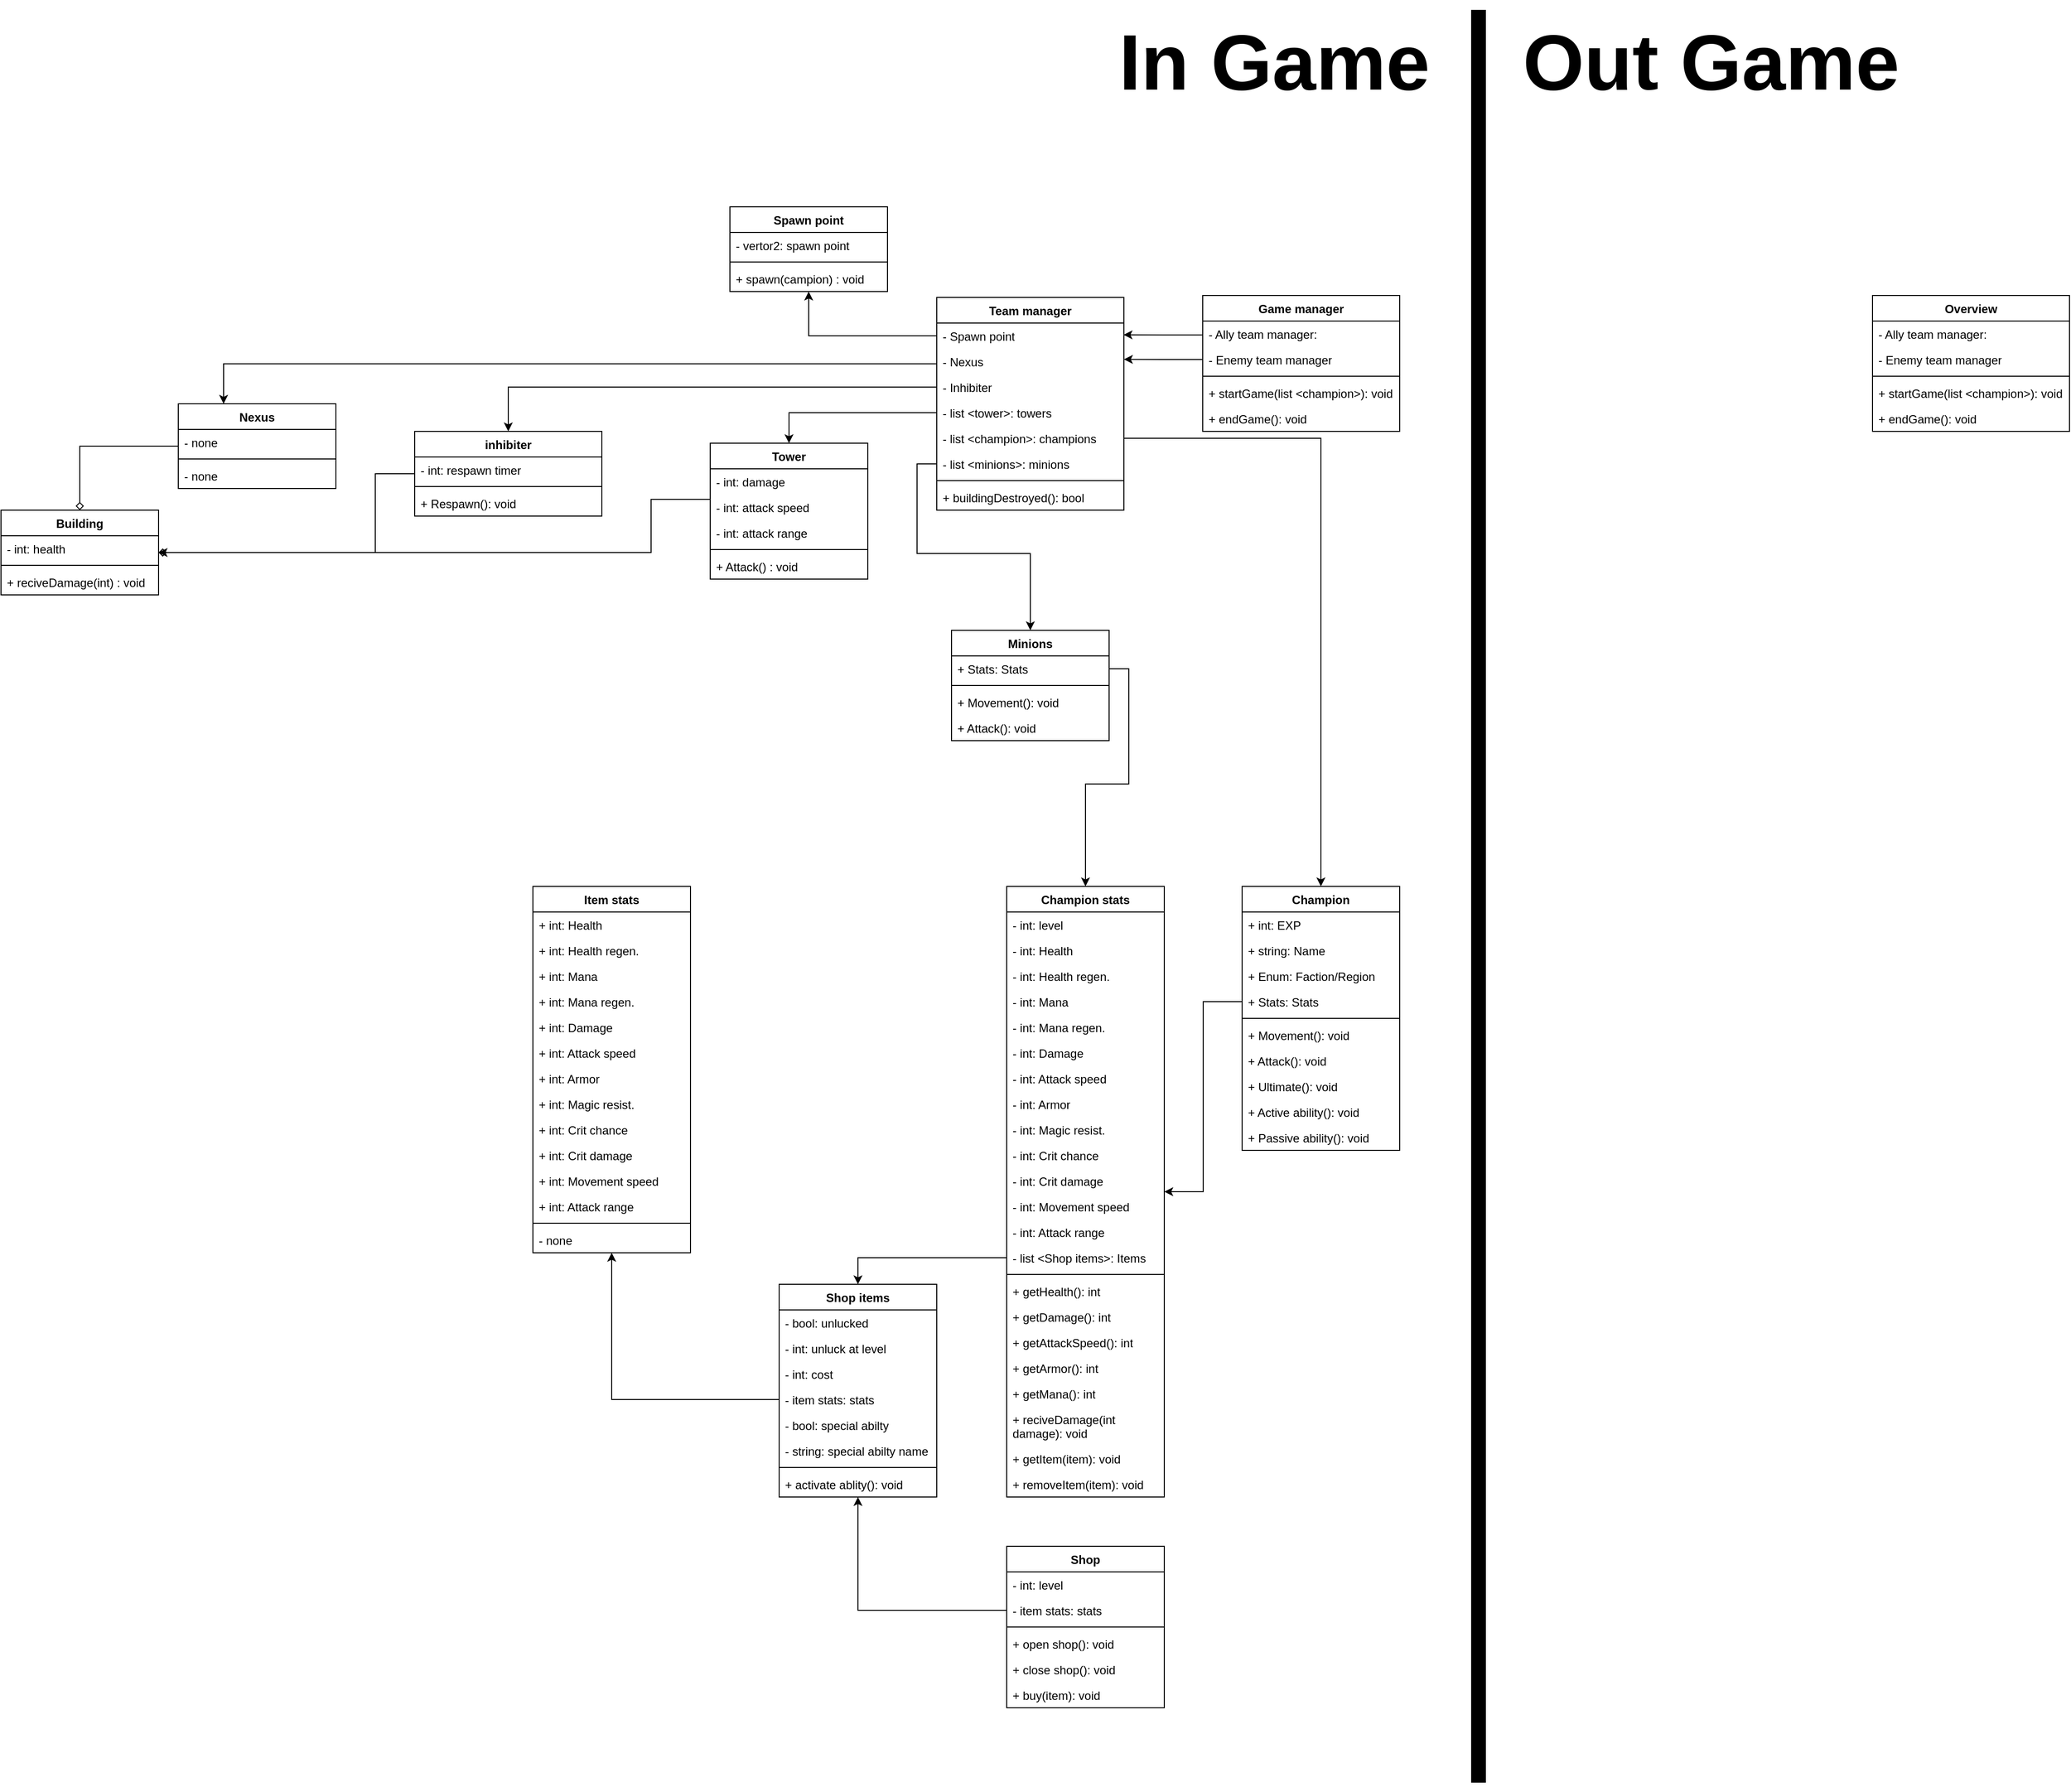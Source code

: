 <mxfile version="22.1.16" type="github">
  <diagram name="Side-1" id="re4U6AP_URZaSMw_w-fi">
    <mxGraphModel dx="1235" dy="1783" grid="1" gridSize="10" guides="1" tooltips="1" connect="1" arrows="1" fold="1" page="1" pageScale="1" pageWidth="827" pageHeight="1169" math="0" shadow="0">
      <root>
        <mxCell id="0" />
        <mxCell id="1" parent="0" />
        <mxCell id="CqvtSLI6kDSpxJOuRBKD-1" value="Champion" style="swimlane;fontStyle=1;align=center;verticalAlign=top;childLayout=stackLayout;horizontal=1;startSize=26;horizontalStack=0;resizeParent=1;resizeParentMax=0;resizeLast=0;collapsible=1;marginBottom=0;whiteSpace=wrap;html=1;" vertex="1" parent="1">
          <mxGeometry x="1400" y="240" width="160" height="268" as="geometry" />
        </mxCell>
        <mxCell id="CqvtSLI6kDSpxJOuRBKD-6" value="+ int: EXP" style="text;strokeColor=none;fillColor=none;align=left;verticalAlign=top;spacingLeft=4;spacingRight=4;overflow=hidden;rotatable=0;points=[[0,0.5],[1,0.5]];portConstraint=eastwest;whiteSpace=wrap;html=1;" vertex="1" parent="CqvtSLI6kDSpxJOuRBKD-1">
          <mxGeometry y="26" width="160" height="26" as="geometry" />
        </mxCell>
        <mxCell id="CqvtSLI6kDSpxJOuRBKD-7" value="+ string: Name" style="text;strokeColor=none;fillColor=none;align=left;verticalAlign=top;spacingLeft=4;spacingRight=4;overflow=hidden;rotatable=0;points=[[0,0.5],[1,0.5]];portConstraint=eastwest;whiteSpace=wrap;html=1;" vertex="1" parent="CqvtSLI6kDSpxJOuRBKD-1">
          <mxGeometry y="52" width="160" height="26" as="geometry" />
        </mxCell>
        <mxCell id="CqvtSLI6kDSpxJOuRBKD-11" value="+ Enum: Faction/Region" style="text;strokeColor=none;fillColor=none;align=left;verticalAlign=top;spacingLeft=4;spacingRight=4;overflow=hidden;rotatable=0;points=[[0,0.5],[1,0.5]];portConstraint=eastwest;whiteSpace=wrap;html=1;" vertex="1" parent="CqvtSLI6kDSpxJOuRBKD-1">
          <mxGeometry y="78" width="160" height="26" as="geometry" />
        </mxCell>
        <mxCell id="CqvtSLI6kDSpxJOuRBKD-195" value="+ Stats: Stats" style="text;strokeColor=none;fillColor=none;align=left;verticalAlign=top;spacingLeft=4;spacingRight=4;overflow=hidden;rotatable=0;points=[[0,0.5],[1,0.5]];portConstraint=eastwest;whiteSpace=wrap;html=1;" vertex="1" parent="CqvtSLI6kDSpxJOuRBKD-1">
          <mxGeometry y="104" width="160" height="26" as="geometry" />
        </mxCell>
        <mxCell id="CqvtSLI6kDSpxJOuRBKD-3" value="" style="line;strokeWidth=1;fillColor=none;align=left;verticalAlign=middle;spacingTop=-1;spacingLeft=3;spacingRight=3;rotatable=0;labelPosition=right;points=[];portConstraint=eastwest;strokeColor=inherit;" vertex="1" parent="CqvtSLI6kDSpxJOuRBKD-1">
          <mxGeometry y="130" width="160" height="8" as="geometry" />
        </mxCell>
        <mxCell id="CqvtSLI6kDSpxJOuRBKD-4" value="+ Movement(): void&amp;nbsp;" style="text;strokeColor=none;fillColor=none;align=left;verticalAlign=top;spacingLeft=4;spacingRight=4;overflow=hidden;rotatable=0;points=[[0,0.5],[1,0.5]];portConstraint=eastwest;whiteSpace=wrap;html=1;" vertex="1" parent="CqvtSLI6kDSpxJOuRBKD-1">
          <mxGeometry y="138" width="160" height="26" as="geometry" />
        </mxCell>
        <mxCell id="CqvtSLI6kDSpxJOuRBKD-57" value="+ Attack(): void&amp;nbsp;" style="text;strokeColor=none;fillColor=none;align=left;verticalAlign=top;spacingLeft=4;spacingRight=4;overflow=hidden;rotatable=0;points=[[0,0.5],[1,0.5]];portConstraint=eastwest;whiteSpace=wrap;html=1;" vertex="1" parent="CqvtSLI6kDSpxJOuRBKD-1">
          <mxGeometry y="164" width="160" height="26" as="geometry" />
        </mxCell>
        <mxCell id="CqvtSLI6kDSpxJOuRBKD-58" value="+ Ultimate(): void&amp;nbsp;" style="text;strokeColor=none;fillColor=none;align=left;verticalAlign=top;spacingLeft=4;spacingRight=4;overflow=hidden;rotatable=0;points=[[0,0.5],[1,0.5]];portConstraint=eastwest;whiteSpace=wrap;html=1;" vertex="1" parent="CqvtSLI6kDSpxJOuRBKD-1">
          <mxGeometry y="190" width="160" height="26" as="geometry" />
        </mxCell>
        <mxCell id="CqvtSLI6kDSpxJOuRBKD-59" value="+ Active ability(): void&amp;nbsp;" style="text;strokeColor=none;fillColor=none;align=left;verticalAlign=top;spacingLeft=4;spacingRight=4;overflow=hidden;rotatable=0;points=[[0,0.5],[1,0.5]];portConstraint=eastwest;whiteSpace=wrap;html=1;" vertex="1" parent="CqvtSLI6kDSpxJOuRBKD-1">
          <mxGeometry y="216" width="160" height="26" as="geometry" />
        </mxCell>
        <mxCell id="CqvtSLI6kDSpxJOuRBKD-60" value="+ Passive ability(): void&amp;nbsp;" style="text;strokeColor=none;fillColor=none;align=left;verticalAlign=top;spacingLeft=4;spacingRight=4;overflow=hidden;rotatable=0;points=[[0,0.5],[1,0.5]];portConstraint=eastwest;whiteSpace=wrap;html=1;" vertex="1" parent="CqvtSLI6kDSpxJOuRBKD-1">
          <mxGeometry y="242" width="160" height="26" as="geometry" />
        </mxCell>
        <mxCell id="CqvtSLI6kDSpxJOuRBKD-12" value="Champion stats" style="swimlane;fontStyle=1;align=center;verticalAlign=top;childLayout=stackLayout;horizontal=1;startSize=26;horizontalStack=0;resizeParent=1;resizeParentMax=0;resizeLast=0;collapsible=1;marginBottom=0;whiteSpace=wrap;html=1;" vertex="1" parent="1">
          <mxGeometry x="1161" y="240" width="160" height="620" as="geometry" />
        </mxCell>
        <mxCell id="CqvtSLI6kDSpxJOuRBKD-13" value="- int: level" style="text;strokeColor=none;fillColor=none;align=left;verticalAlign=top;spacingLeft=4;spacingRight=4;overflow=hidden;rotatable=0;points=[[0,0.5],[1,0.5]];portConstraint=eastwest;whiteSpace=wrap;html=1;" vertex="1" parent="CqvtSLI6kDSpxJOuRBKD-12">
          <mxGeometry y="26" width="160" height="26" as="geometry" />
        </mxCell>
        <mxCell id="CqvtSLI6kDSpxJOuRBKD-98" value="- int: Health" style="text;strokeColor=none;fillColor=none;align=left;verticalAlign=top;spacingLeft=4;spacingRight=4;overflow=hidden;rotatable=0;points=[[0,0.5],[1,0.5]];portConstraint=eastwest;whiteSpace=wrap;html=1;" vertex="1" parent="CqvtSLI6kDSpxJOuRBKD-12">
          <mxGeometry y="52" width="160" height="26" as="geometry" />
        </mxCell>
        <mxCell id="CqvtSLI6kDSpxJOuRBKD-39" value="- int: Health regen." style="text;strokeColor=none;fillColor=none;align=left;verticalAlign=top;spacingLeft=4;spacingRight=4;overflow=hidden;rotatable=0;points=[[0,0.5],[1,0.5]];portConstraint=eastwest;whiteSpace=wrap;html=1;" vertex="1" parent="CqvtSLI6kDSpxJOuRBKD-12">
          <mxGeometry y="78" width="160" height="26" as="geometry" />
        </mxCell>
        <mxCell id="CqvtSLI6kDSpxJOuRBKD-19" value="- int: Mana" style="text;strokeColor=none;fillColor=none;align=left;verticalAlign=top;spacingLeft=4;spacingRight=4;overflow=hidden;rotatable=0;points=[[0,0.5],[1,0.5]];portConstraint=eastwest;whiteSpace=wrap;html=1;" vertex="1" parent="CqvtSLI6kDSpxJOuRBKD-12">
          <mxGeometry y="104" width="160" height="26" as="geometry" />
        </mxCell>
        <mxCell id="CqvtSLI6kDSpxJOuRBKD-40" value="- int: Mana regen." style="text;strokeColor=none;fillColor=none;align=left;verticalAlign=top;spacingLeft=4;spacingRight=4;overflow=hidden;rotatable=0;points=[[0,0.5],[1,0.5]];portConstraint=eastwest;whiteSpace=wrap;html=1;" vertex="1" parent="CqvtSLI6kDSpxJOuRBKD-12">
          <mxGeometry y="130" width="160" height="26" as="geometry" />
        </mxCell>
        <mxCell id="CqvtSLI6kDSpxJOuRBKD-14" value="- int: Damage&amp;nbsp;" style="text;strokeColor=none;fillColor=none;align=left;verticalAlign=top;spacingLeft=4;spacingRight=4;overflow=hidden;rotatable=0;points=[[0,0.5],[1,0.5]];portConstraint=eastwest;whiteSpace=wrap;html=1;" vertex="1" parent="CqvtSLI6kDSpxJOuRBKD-12">
          <mxGeometry y="156" width="160" height="26" as="geometry" />
        </mxCell>
        <mxCell id="CqvtSLI6kDSpxJOuRBKD-15" value="- int: Attack speed" style="text;strokeColor=none;fillColor=none;align=left;verticalAlign=top;spacingLeft=4;spacingRight=4;overflow=hidden;rotatable=0;points=[[0,0.5],[1,0.5]];portConstraint=eastwest;whiteSpace=wrap;html=1;" vertex="1" parent="CqvtSLI6kDSpxJOuRBKD-12">
          <mxGeometry y="182" width="160" height="26" as="geometry" />
        </mxCell>
        <mxCell id="CqvtSLI6kDSpxJOuRBKD-18" value="- int: Armor" style="text;strokeColor=none;fillColor=none;align=left;verticalAlign=top;spacingLeft=4;spacingRight=4;overflow=hidden;rotatable=0;points=[[0,0.5],[1,0.5]];portConstraint=eastwest;whiteSpace=wrap;html=1;" vertex="1" parent="CqvtSLI6kDSpxJOuRBKD-12">
          <mxGeometry y="208" width="160" height="26" as="geometry" />
        </mxCell>
        <mxCell id="CqvtSLI6kDSpxJOuRBKD-42" value="- int: Magic resist." style="text;strokeColor=none;fillColor=none;align=left;verticalAlign=top;spacingLeft=4;spacingRight=4;overflow=hidden;rotatable=0;points=[[0,0.5],[1,0.5]];portConstraint=eastwest;whiteSpace=wrap;html=1;" vertex="1" parent="CqvtSLI6kDSpxJOuRBKD-12">
          <mxGeometry y="234" width="160" height="26" as="geometry" />
        </mxCell>
        <mxCell id="CqvtSLI6kDSpxJOuRBKD-43" value="- int: Crit chance" style="text;strokeColor=none;fillColor=none;align=left;verticalAlign=top;spacingLeft=4;spacingRight=4;overflow=hidden;rotatable=0;points=[[0,0.5],[1,0.5]];portConstraint=eastwest;whiteSpace=wrap;html=1;" vertex="1" parent="CqvtSLI6kDSpxJOuRBKD-12">
          <mxGeometry y="260" width="160" height="26" as="geometry" />
        </mxCell>
        <mxCell id="CqvtSLI6kDSpxJOuRBKD-44" value="- int: Crit damage" style="text;strokeColor=none;fillColor=none;align=left;verticalAlign=top;spacingLeft=4;spacingRight=4;overflow=hidden;rotatable=0;points=[[0,0.5],[1,0.5]];portConstraint=eastwest;whiteSpace=wrap;html=1;" vertex="1" parent="CqvtSLI6kDSpxJOuRBKD-12">
          <mxGeometry y="286" width="160" height="26" as="geometry" />
        </mxCell>
        <mxCell id="CqvtSLI6kDSpxJOuRBKD-45" value="- int: Movement speed" style="text;strokeColor=none;fillColor=none;align=left;verticalAlign=top;spacingLeft=4;spacingRight=4;overflow=hidden;rotatable=0;points=[[0,0.5],[1,0.5]];portConstraint=eastwest;whiteSpace=wrap;html=1;" vertex="1" parent="CqvtSLI6kDSpxJOuRBKD-12">
          <mxGeometry y="312" width="160" height="26" as="geometry" />
        </mxCell>
        <mxCell id="CqvtSLI6kDSpxJOuRBKD-53" value="- int: Attack range" style="text;strokeColor=none;fillColor=none;align=left;verticalAlign=top;spacingLeft=4;spacingRight=4;overflow=hidden;rotatable=0;points=[[0,0.5],[1,0.5]];portConstraint=eastwest;whiteSpace=wrap;html=1;" vertex="1" parent="CqvtSLI6kDSpxJOuRBKD-12">
          <mxGeometry y="338" width="160" height="26" as="geometry" />
        </mxCell>
        <mxCell id="CqvtSLI6kDSpxJOuRBKD-20" value="- list &amp;lt;Shop items&amp;gt;: Items" style="text;strokeColor=none;fillColor=none;align=left;verticalAlign=top;spacingLeft=4;spacingRight=4;overflow=hidden;rotatable=0;points=[[0,0.5],[1,0.5]];portConstraint=eastwest;whiteSpace=wrap;html=1;" vertex="1" parent="CqvtSLI6kDSpxJOuRBKD-12">
          <mxGeometry y="364" width="160" height="26" as="geometry" />
        </mxCell>
        <mxCell id="CqvtSLI6kDSpxJOuRBKD-16" value="" style="line;strokeWidth=1;fillColor=none;align=left;verticalAlign=middle;spacingTop=-1;spacingLeft=3;spacingRight=3;rotatable=0;labelPosition=right;points=[];portConstraint=eastwest;strokeColor=inherit;" vertex="1" parent="CqvtSLI6kDSpxJOuRBKD-12">
          <mxGeometry y="390" width="160" height="8" as="geometry" />
        </mxCell>
        <mxCell id="CqvtSLI6kDSpxJOuRBKD-17" value="+ getHealth(): int" style="text;strokeColor=none;fillColor=none;align=left;verticalAlign=top;spacingLeft=4;spacingRight=4;overflow=hidden;rotatable=0;points=[[0,0.5],[1,0.5]];portConstraint=eastwest;whiteSpace=wrap;html=1;" vertex="1" parent="CqvtSLI6kDSpxJOuRBKD-12">
          <mxGeometry y="398" width="160" height="26" as="geometry" />
        </mxCell>
        <mxCell id="CqvtSLI6kDSpxJOuRBKD-32" value="+ getDamage(): int" style="text;strokeColor=none;fillColor=none;align=left;verticalAlign=top;spacingLeft=4;spacingRight=4;overflow=hidden;rotatable=0;points=[[0,0.5],[1,0.5]];portConstraint=eastwest;whiteSpace=wrap;html=1;" vertex="1" parent="CqvtSLI6kDSpxJOuRBKD-12">
          <mxGeometry y="424" width="160" height="26" as="geometry" />
        </mxCell>
        <mxCell id="CqvtSLI6kDSpxJOuRBKD-33" value="+ getAttackSpeed(): int" style="text;strokeColor=none;fillColor=none;align=left;verticalAlign=top;spacingLeft=4;spacingRight=4;overflow=hidden;rotatable=0;points=[[0,0.5],[1,0.5]];portConstraint=eastwest;whiteSpace=wrap;html=1;" vertex="1" parent="CqvtSLI6kDSpxJOuRBKD-12">
          <mxGeometry y="450" width="160" height="26" as="geometry" />
        </mxCell>
        <mxCell id="CqvtSLI6kDSpxJOuRBKD-34" value="+ getArmor(): int" style="text;strokeColor=none;fillColor=none;align=left;verticalAlign=top;spacingLeft=4;spacingRight=4;overflow=hidden;rotatable=0;points=[[0,0.5],[1,0.5]];portConstraint=eastwest;whiteSpace=wrap;html=1;" vertex="1" parent="CqvtSLI6kDSpxJOuRBKD-12">
          <mxGeometry y="476" width="160" height="26" as="geometry" />
        </mxCell>
        <mxCell id="CqvtSLI6kDSpxJOuRBKD-35" value="+ getMana(): int" style="text;strokeColor=none;fillColor=none;align=left;verticalAlign=top;spacingLeft=4;spacingRight=4;overflow=hidden;rotatable=0;points=[[0,0.5],[1,0.5]];portConstraint=eastwest;whiteSpace=wrap;html=1;" vertex="1" parent="CqvtSLI6kDSpxJOuRBKD-12">
          <mxGeometry y="502" width="160" height="26" as="geometry" />
        </mxCell>
        <mxCell id="CqvtSLI6kDSpxJOuRBKD-36" value="+ reciveDamage(int damage): void&amp;nbsp;" style="text;strokeColor=none;fillColor=none;align=left;verticalAlign=top;spacingLeft=4;spacingRight=4;overflow=hidden;rotatable=0;points=[[0,0.5],[1,0.5]];portConstraint=eastwest;whiteSpace=wrap;html=1;" vertex="1" parent="CqvtSLI6kDSpxJOuRBKD-12">
          <mxGeometry y="528" width="160" height="40" as="geometry" />
        </mxCell>
        <mxCell id="CqvtSLI6kDSpxJOuRBKD-41" value="+ getItem(item): void" style="text;strokeColor=none;fillColor=none;align=left;verticalAlign=top;spacingLeft=4;spacingRight=4;overflow=hidden;rotatable=0;points=[[0,0.5],[1,0.5]];portConstraint=eastwest;whiteSpace=wrap;html=1;" vertex="1" parent="CqvtSLI6kDSpxJOuRBKD-12">
          <mxGeometry y="568" width="160" height="26" as="geometry" />
        </mxCell>
        <mxCell id="CqvtSLI6kDSpxJOuRBKD-61" value="+ removeItem(item): void" style="text;strokeColor=none;fillColor=none;align=left;verticalAlign=top;spacingLeft=4;spacingRight=4;overflow=hidden;rotatable=0;points=[[0,0.5],[1,0.5]];portConstraint=eastwest;whiteSpace=wrap;html=1;" vertex="1" parent="CqvtSLI6kDSpxJOuRBKD-12">
          <mxGeometry y="594" width="160" height="26" as="geometry" />
        </mxCell>
        <mxCell id="CqvtSLI6kDSpxJOuRBKD-22" value="Shop items" style="swimlane;fontStyle=1;align=center;verticalAlign=top;childLayout=stackLayout;horizontal=1;startSize=26;horizontalStack=0;resizeParent=1;resizeParentMax=0;resizeLast=0;collapsible=1;marginBottom=0;whiteSpace=wrap;html=1;" vertex="1" parent="1">
          <mxGeometry x="930" y="644" width="160" height="216" as="geometry" />
        </mxCell>
        <mxCell id="CqvtSLI6kDSpxJOuRBKD-95" value="- bool: unlucked" style="text;strokeColor=none;fillColor=none;align=left;verticalAlign=top;spacingLeft=4;spacingRight=4;overflow=hidden;rotatable=0;points=[[0,0.5],[1,0.5]];portConstraint=eastwest;whiteSpace=wrap;html=1;" vertex="1" parent="CqvtSLI6kDSpxJOuRBKD-22">
          <mxGeometry y="26" width="160" height="26" as="geometry" />
        </mxCell>
        <mxCell id="CqvtSLI6kDSpxJOuRBKD-99" value="- int: unluck at level" style="text;strokeColor=none;fillColor=none;align=left;verticalAlign=top;spacingLeft=4;spacingRight=4;overflow=hidden;rotatable=0;points=[[0,0.5],[1,0.5]];portConstraint=eastwest;whiteSpace=wrap;html=1;" vertex="1" parent="CqvtSLI6kDSpxJOuRBKD-22">
          <mxGeometry y="52" width="160" height="26" as="geometry" />
        </mxCell>
        <mxCell id="CqvtSLI6kDSpxJOuRBKD-96" value="- int: cost" style="text;strokeColor=none;fillColor=none;align=left;verticalAlign=top;spacingLeft=4;spacingRight=4;overflow=hidden;rotatable=0;points=[[0,0.5],[1,0.5]];portConstraint=eastwest;whiteSpace=wrap;html=1;" vertex="1" parent="CqvtSLI6kDSpxJOuRBKD-22">
          <mxGeometry y="78" width="160" height="26" as="geometry" />
        </mxCell>
        <mxCell id="CqvtSLI6kDSpxJOuRBKD-23" value="- item stats: stats" style="text;strokeColor=none;fillColor=none;align=left;verticalAlign=top;spacingLeft=4;spacingRight=4;overflow=hidden;rotatable=0;points=[[0,0.5],[1,0.5]];portConstraint=eastwest;whiteSpace=wrap;html=1;" vertex="1" parent="CqvtSLI6kDSpxJOuRBKD-22">
          <mxGeometry y="104" width="160" height="26" as="geometry" />
        </mxCell>
        <mxCell id="CqvtSLI6kDSpxJOuRBKD-87" value="- bool: special abilty" style="text;strokeColor=none;fillColor=none;align=left;verticalAlign=top;spacingLeft=4;spacingRight=4;overflow=hidden;rotatable=0;points=[[0,0.5],[1,0.5]];portConstraint=eastwest;whiteSpace=wrap;html=1;" vertex="1" parent="CqvtSLI6kDSpxJOuRBKD-22">
          <mxGeometry y="130" width="160" height="26" as="geometry" />
        </mxCell>
        <mxCell id="CqvtSLI6kDSpxJOuRBKD-88" value="- string: special abilty name" style="text;strokeColor=none;fillColor=none;align=left;verticalAlign=top;spacingLeft=4;spacingRight=4;overflow=hidden;rotatable=0;points=[[0,0.5],[1,0.5]];portConstraint=eastwest;whiteSpace=wrap;html=1;" vertex="1" parent="CqvtSLI6kDSpxJOuRBKD-22">
          <mxGeometry y="156" width="160" height="26" as="geometry" />
        </mxCell>
        <mxCell id="CqvtSLI6kDSpxJOuRBKD-29" value="" style="line;strokeWidth=1;fillColor=none;align=left;verticalAlign=middle;spacingTop=-1;spacingLeft=3;spacingRight=3;rotatable=0;labelPosition=right;points=[];portConstraint=eastwest;strokeColor=inherit;" vertex="1" parent="CqvtSLI6kDSpxJOuRBKD-22">
          <mxGeometry y="182" width="160" height="8" as="geometry" />
        </mxCell>
        <mxCell id="CqvtSLI6kDSpxJOuRBKD-30" value="+ activate ablity(): void" style="text;strokeColor=none;fillColor=none;align=left;verticalAlign=top;spacingLeft=4;spacingRight=4;overflow=hidden;rotatable=0;points=[[0,0.5],[1,0.5]];portConstraint=eastwest;whiteSpace=wrap;html=1;" vertex="1" parent="CqvtSLI6kDSpxJOuRBKD-22">
          <mxGeometry y="190" width="160" height="26" as="geometry" />
        </mxCell>
        <mxCell id="CqvtSLI6kDSpxJOuRBKD-62" value="Item stats" style="swimlane;fontStyle=1;align=center;verticalAlign=top;childLayout=stackLayout;horizontal=1;startSize=26;horizontalStack=0;resizeParent=1;resizeParentMax=0;resizeLast=0;collapsible=1;marginBottom=0;whiteSpace=wrap;html=1;" vertex="1" parent="1">
          <mxGeometry x="680" y="240" width="160" height="372" as="geometry" />
        </mxCell>
        <mxCell id="CqvtSLI6kDSpxJOuRBKD-63" value="+ int: Health" style="text;strokeColor=none;fillColor=none;align=left;verticalAlign=top;spacingLeft=4;spacingRight=4;overflow=hidden;rotatable=0;points=[[0,0.5],[1,0.5]];portConstraint=eastwest;whiteSpace=wrap;html=1;" vertex="1" parent="CqvtSLI6kDSpxJOuRBKD-62">
          <mxGeometry y="26" width="160" height="26" as="geometry" />
        </mxCell>
        <mxCell id="CqvtSLI6kDSpxJOuRBKD-64" value="+ int: Health regen." style="text;strokeColor=none;fillColor=none;align=left;verticalAlign=top;spacingLeft=4;spacingRight=4;overflow=hidden;rotatable=0;points=[[0,0.5],[1,0.5]];portConstraint=eastwest;whiteSpace=wrap;html=1;" vertex="1" parent="CqvtSLI6kDSpxJOuRBKD-62">
          <mxGeometry y="52" width="160" height="26" as="geometry" />
        </mxCell>
        <mxCell id="CqvtSLI6kDSpxJOuRBKD-65" value="+ int: Mana" style="text;strokeColor=none;fillColor=none;align=left;verticalAlign=top;spacingLeft=4;spacingRight=4;overflow=hidden;rotatable=0;points=[[0,0.5],[1,0.5]];portConstraint=eastwest;whiteSpace=wrap;html=1;" vertex="1" parent="CqvtSLI6kDSpxJOuRBKD-62">
          <mxGeometry y="78" width="160" height="26" as="geometry" />
        </mxCell>
        <mxCell id="CqvtSLI6kDSpxJOuRBKD-66" value="+ int: Mana regen." style="text;strokeColor=none;fillColor=none;align=left;verticalAlign=top;spacingLeft=4;spacingRight=4;overflow=hidden;rotatable=0;points=[[0,0.5],[1,0.5]];portConstraint=eastwest;whiteSpace=wrap;html=1;" vertex="1" parent="CqvtSLI6kDSpxJOuRBKD-62">
          <mxGeometry y="104" width="160" height="26" as="geometry" />
        </mxCell>
        <mxCell id="CqvtSLI6kDSpxJOuRBKD-67" value="+ int: Damage&amp;nbsp;" style="text;strokeColor=none;fillColor=none;align=left;verticalAlign=top;spacingLeft=4;spacingRight=4;overflow=hidden;rotatable=0;points=[[0,0.5],[1,0.5]];portConstraint=eastwest;whiteSpace=wrap;html=1;" vertex="1" parent="CqvtSLI6kDSpxJOuRBKD-62">
          <mxGeometry y="130" width="160" height="26" as="geometry" />
        </mxCell>
        <mxCell id="CqvtSLI6kDSpxJOuRBKD-68" value="+ int: Attack speed" style="text;strokeColor=none;fillColor=none;align=left;verticalAlign=top;spacingLeft=4;spacingRight=4;overflow=hidden;rotatable=0;points=[[0,0.5],[1,0.5]];portConstraint=eastwest;whiteSpace=wrap;html=1;" vertex="1" parent="CqvtSLI6kDSpxJOuRBKD-62">
          <mxGeometry y="156" width="160" height="26" as="geometry" />
        </mxCell>
        <mxCell id="CqvtSLI6kDSpxJOuRBKD-69" value="+ int: Armor" style="text;strokeColor=none;fillColor=none;align=left;verticalAlign=top;spacingLeft=4;spacingRight=4;overflow=hidden;rotatable=0;points=[[0,0.5],[1,0.5]];portConstraint=eastwest;whiteSpace=wrap;html=1;" vertex="1" parent="CqvtSLI6kDSpxJOuRBKD-62">
          <mxGeometry y="182" width="160" height="26" as="geometry" />
        </mxCell>
        <mxCell id="CqvtSLI6kDSpxJOuRBKD-70" value="+ int: Magic resist." style="text;strokeColor=none;fillColor=none;align=left;verticalAlign=top;spacingLeft=4;spacingRight=4;overflow=hidden;rotatable=0;points=[[0,0.5],[1,0.5]];portConstraint=eastwest;whiteSpace=wrap;html=1;" vertex="1" parent="CqvtSLI6kDSpxJOuRBKD-62">
          <mxGeometry y="208" width="160" height="26" as="geometry" />
        </mxCell>
        <mxCell id="CqvtSLI6kDSpxJOuRBKD-71" value="+ int: Crit chance" style="text;strokeColor=none;fillColor=none;align=left;verticalAlign=top;spacingLeft=4;spacingRight=4;overflow=hidden;rotatable=0;points=[[0,0.5],[1,0.5]];portConstraint=eastwest;whiteSpace=wrap;html=1;" vertex="1" parent="CqvtSLI6kDSpxJOuRBKD-62">
          <mxGeometry y="234" width="160" height="26" as="geometry" />
        </mxCell>
        <mxCell id="CqvtSLI6kDSpxJOuRBKD-72" value="+ int: Crit damage" style="text;strokeColor=none;fillColor=none;align=left;verticalAlign=top;spacingLeft=4;spacingRight=4;overflow=hidden;rotatable=0;points=[[0,0.5],[1,0.5]];portConstraint=eastwest;whiteSpace=wrap;html=1;" vertex="1" parent="CqvtSLI6kDSpxJOuRBKD-62">
          <mxGeometry y="260" width="160" height="26" as="geometry" />
        </mxCell>
        <mxCell id="CqvtSLI6kDSpxJOuRBKD-73" value="+ int: Movement speed" style="text;strokeColor=none;fillColor=none;align=left;verticalAlign=top;spacingLeft=4;spacingRight=4;overflow=hidden;rotatable=0;points=[[0,0.5],[1,0.5]];portConstraint=eastwest;whiteSpace=wrap;html=1;" vertex="1" parent="CqvtSLI6kDSpxJOuRBKD-62">
          <mxGeometry y="286" width="160" height="26" as="geometry" />
        </mxCell>
        <mxCell id="CqvtSLI6kDSpxJOuRBKD-74" value="+ int: Attack range" style="text;strokeColor=none;fillColor=none;align=left;verticalAlign=top;spacingLeft=4;spacingRight=4;overflow=hidden;rotatable=0;points=[[0,0.5],[1,0.5]];portConstraint=eastwest;whiteSpace=wrap;html=1;" vertex="1" parent="CqvtSLI6kDSpxJOuRBKD-62">
          <mxGeometry y="312" width="160" height="26" as="geometry" />
        </mxCell>
        <mxCell id="CqvtSLI6kDSpxJOuRBKD-76" value="" style="line;strokeWidth=1;fillColor=none;align=left;verticalAlign=middle;spacingTop=-1;spacingLeft=3;spacingRight=3;rotatable=0;labelPosition=right;points=[];portConstraint=eastwest;strokeColor=inherit;" vertex="1" parent="CqvtSLI6kDSpxJOuRBKD-62">
          <mxGeometry y="338" width="160" height="8" as="geometry" />
        </mxCell>
        <mxCell id="CqvtSLI6kDSpxJOuRBKD-77" value="- none" style="text;strokeColor=none;fillColor=none;align=left;verticalAlign=top;spacingLeft=4;spacingRight=4;overflow=hidden;rotatable=0;points=[[0,0.5],[1,0.5]];portConstraint=eastwest;whiteSpace=wrap;html=1;" vertex="1" parent="CqvtSLI6kDSpxJOuRBKD-62">
          <mxGeometry y="346" width="160" height="26" as="geometry" />
        </mxCell>
        <mxCell id="CqvtSLI6kDSpxJOuRBKD-86" style="edgeStyle=orthogonalEdgeStyle;rounded=0;orthogonalLoop=1;jettySize=auto;html=1;" edge="1" parent="1" source="CqvtSLI6kDSpxJOuRBKD-23" target="CqvtSLI6kDSpxJOuRBKD-62">
          <mxGeometry relative="1" as="geometry" />
        </mxCell>
        <mxCell id="CqvtSLI6kDSpxJOuRBKD-89" value="Shop" style="swimlane;fontStyle=1;align=center;verticalAlign=top;childLayout=stackLayout;horizontal=1;startSize=26;horizontalStack=0;resizeParent=1;resizeParentMax=0;resizeLast=0;collapsible=1;marginBottom=0;whiteSpace=wrap;html=1;" vertex="1" parent="1">
          <mxGeometry x="1161" y="910" width="160" height="164" as="geometry" />
        </mxCell>
        <mxCell id="CqvtSLI6kDSpxJOuRBKD-90" value="- int: level" style="text;strokeColor=none;fillColor=none;align=left;verticalAlign=top;spacingLeft=4;spacingRight=4;overflow=hidden;rotatable=0;points=[[0,0.5],[1,0.5]];portConstraint=eastwest;whiteSpace=wrap;html=1;" vertex="1" parent="CqvtSLI6kDSpxJOuRBKD-89">
          <mxGeometry y="26" width="160" height="26" as="geometry" />
        </mxCell>
        <mxCell id="CqvtSLI6kDSpxJOuRBKD-97" value="- item stats: stats" style="text;strokeColor=none;fillColor=none;align=left;verticalAlign=top;spacingLeft=4;spacingRight=4;overflow=hidden;rotatable=0;points=[[0,0.5],[1,0.5]];portConstraint=eastwest;whiteSpace=wrap;html=1;" vertex="1" parent="CqvtSLI6kDSpxJOuRBKD-89">
          <mxGeometry y="52" width="160" height="26" as="geometry" />
        </mxCell>
        <mxCell id="CqvtSLI6kDSpxJOuRBKD-93" value="" style="line;strokeWidth=1;fillColor=none;align=left;verticalAlign=middle;spacingTop=-1;spacingLeft=3;spacingRight=3;rotatable=0;labelPosition=right;points=[];portConstraint=eastwest;strokeColor=inherit;" vertex="1" parent="CqvtSLI6kDSpxJOuRBKD-89">
          <mxGeometry y="78" width="160" height="8" as="geometry" />
        </mxCell>
        <mxCell id="CqvtSLI6kDSpxJOuRBKD-94" value="+ open shop(): void" style="text;strokeColor=none;fillColor=none;align=left;verticalAlign=top;spacingLeft=4;spacingRight=4;overflow=hidden;rotatable=0;points=[[0,0.5],[1,0.5]];portConstraint=eastwest;whiteSpace=wrap;html=1;" vertex="1" parent="CqvtSLI6kDSpxJOuRBKD-89">
          <mxGeometry y="86" width="160" height="26" as="geometry" />
        </mxCell>
        <mxCell id="CqvtSLI6kDSpxJOuRBKD-101" value="+ close shop(): void" style="text;strokeColor=none;fillColor=none;align=left;verticalAlign=top;spacingLeft=4;spacingRight=4;overflow=hidden;rotatable=0;points=[[0,0.5],[1,0.5]];portConstraint=eastwest;whiteSpace=wrap;html=1;" vertex="1" parent="CqvtSLI6kDSpxJOuRBKD-89">
          <mxGeometry y="112" width="160" height="26" as="geometry" />
        </mxCell>
        <mxCell id="CqvtSLI6kDSpxJOuRBKD-102" value="+ buy(item): void" style="text;strokeColor=none;fillColor=none;align=left;verticalAlign=top;spacingLeft=4;spacingRight=4;overflow=hidden;rotatable=0;points=[[0,0.5],[1,0.5]];portConstraint=eastwest;whiteSpace=wrap;html=1;" vertex="1" parent="CqvtSLI6kDSpxJOuRBKD-89">
          <mxGeometry y="138" width="160" height="26" as="geometry" />
        </mxCell>
        <mxCell id="CqvtSLI6kDSpxJOuRBKD-100" style="edgeStyle=orthogonalEdgeStyle;rounded=0;orthogonalLoop=1;jettySize=auto;html=1;" edge="1" parent="1" source="CqvtSLI6kDSpxJOuRBKD-97" target="CqvtSLI6kDSpxJOuRBKD-22">
          <mxGeometry relative="1" as="geometry" />
        </mxCell>
        <mxCell id="CqvtSLI6kDSpxJOuRBKD-214" style="edgeStyle=orthogonalEdgeStyle;rounded=0;orthogonalLoop=1;jettySize=auto;html=1;endArrow=diamond;endFill=0;" edge="1" parent="1" source="CqvtSLI6kDSpxJOuRBKD-103" target="CqvtSLI6kDSpxJOuRBKD-162">
          <mxGeometry relative="1" as="geometry" />
        </mxCell>
        <mxCell id="CqvtSLI6kDSpxJOuRBKD-103" value="Nexus" style="swimlane;fontStyle=1;align=center;verticalAlign=top;childLayout=stackLayout;horizontal=1;startSize=26;horizontalStack=0;resizeParent=1;resizeParentMax=0;resizeLast=0;collapsible=1;marginBottom=0;whiteSpace=wrap;html=1;" vertex="1" parent="1">
          <mxGeometry x="320" y="-250" width="160" height="86" as="geometry" />
        </mxCell>
        <mxCell id="CqvtSLI6kDSpxJOuRBKD-105" value="- none" style="text;strokeColor=none;fillColor=none;align=left;verticalAlign=top;spacingLeft=4;spacingRight=4;overflow=hidden;rotatable=0;points=[[0,0.5],[1,0.5]];portConstraint=eastwest;whiteSpace=wrap;html=1;" vertex="1" parent="CqvtSLI6kDSpxJOuRBKD-103">
          <mxGeometry y="26" width="160" height="26" as="geometry" />
        </mxCell>
        <mxCell id="CqvtSLI6kDSpxJOuRBKD-106" value="" style="line;strokeWidth=1;fillColor=none;align=left;verticalAlign=middle;spacingTop=-1;spacingLeft=3;spacingRight=3;rotatable=0;labelPosition=right;points=[];portConstraint=eastwest;strokeColor=inherit;" vertex="1" parent="CqvtSLI6kDSpxJOuRBKD-103">
          <mxGeometry y="52" width="160" height="8" as="geometry" />
        </mxCell>
        <mxCell id="CqvtSLI6kDSpxJOuRBKD-109" value="- none" style="text;strokeColor=none;fillColor=none;align=left;verticalAlign=top;spacingLeft=4;spacingRight=4;overflow=hidden;rotatable=0;points=[[0,0.5],[1,0.5]];portConstraint=eastwest;whiteSpace=wrap;html=1;" vertex="1" parent="CqvtSLI6kDSpxJOuRBKD-103">
          <mxGeometry y="60" width="160" height="26" as="geometry" />
        </mxCell>
        <mxCell id="CqvtSLI6kDSpxJOuRBKD-117" style="edgeStyle=orthogonalEdgeStyle;rounded=0;orthogonalLoop=1;jettySize=auto;html=1;" edge="1" parent="1" source="CqvtSLI6kDSpxJOuRBKD-121" target="CqvtSLI6kDSpxJOuRBKD-12">
          <mxGeometry relative="1" as="geometry">
            <mxPoint x="400" y="39" as="sourcePoint" />
          </mxGeometry>
        </mxCell>
        <mxCell id="CqvtSLI6kDSpxJOuRBKD-118" value="Minions" style="swimlane;fontStyle=1;align=center;verticalAlign=top;childLayout=stackLayout;horizontal=1;startSize=26;horizontalStack=0;resizeParent=1;resizeParentMax=0;resizeLast=0;collapsible=1;marginBottom=0;whiteSpace=wrap;html=1;" vertex="1" parent="1">
          <mxGeometry x="1105" y="-20" width="160" height="112" as="geometry" />
        </mxCell>
        <mxCell id="CqvtSLI6kDSpxJOuRBKD-121" value="+ Stats: Stats" style="text;strokeColor=none;fillColor=none;align=left;verticalAlign=top;spacingLeft=4;spacingRight=4;overflow=hidden;rotatable=0;points=[[0,0.5],[1,0.5]];portConstraint=eastwest;whiteSpace=wrap;html=1;" vertex="1" parent="CqvtSLI6kDSpxJOuRBKD-118">
          <mxGeometry y="26" width="160" height="26" as="geometry" />
        </mxCell>
        <mxCell id="CqvtSLI6kDSpxJOuRBKD-122" value="" style="line;strokeWidth=1;fillColor=none;align=left;verticalAlign=middle;spacingTop=-1;spacingLeft=3;spacingRight=3;rotatable=0;labelPosition=right;points=[];portConstraint=eastwest;strokeColor=inherit;" vertex="1" parent="CqvtSLI6kDSpxJOuRBKD-118">
          <mxGeometry y="52" width="160" height="8" as="geometry" />
        </mxCell>
        <mxCell id="CqvtSLI6kDSpxJOuRBKD-123" value="+ Movement(): void&amp;nbsp;" style="text;strokeColor=none;fillColor=none;align=left;verticalAlign=top;spacingLeft=4;spacingRight=4;overflow=hidden;rotatable=0;points=[[0,0.5],[1,0.5]];portConstraint=eastwest;whiteSpace=wrap;html=1;" vertex="1" parent="CqvtSLI6kDSpxJOuRBKD-118">
          <mxGeometry y="60" width="160" height="26" as="geometry" />
        </mxCell>
        <mxCell id="CqvtSLI6kDSpxJOuRBKD-124" value="+ Attack(): void&amp;nbsp;" style="text;strokeColor=none;fillColor=none;align=left;verticalAlign=top;spacingLeft=4;spacingRight=4;overflow=hidden;rotatable=0;points=[[0,0.5],[1,0.5]];portConstraint=eastwest;whiteSpace=wrap;html=1;" vertex="1" parent="CqvtSLI6kDSpxJOuRBKD-118">
          <mxGeometry y="86" width="160" height="26" as="geometry" />
        </mxCell>
        <mxCell id="CqvtSLI6kDSpxJOuRBKD-217" style="edgeStyle=orthogonalEdgeStyle;rounded=0;orthogonalLoop=1;jettySize=auto;html=1;" edge="1" parent="1" source="CqvtSLI6kDSpxJOuRBKD-129" target="CqvtSLI6kDSpxJOuRBKD-162">
          <mxGeometry relative="1" as="geometry">
            <Array as="points">
              <mxPoint x="800" y="-153" />
              <mxPoint x="800" y="-99" />
            </Array>
          </mxGeometry>
        </mxCell>
        <mxCell id="CqvtSLI6kDSpxJOuRBKD-129" value="Tower" style="swimlane;fontStyle=1;align=center;verticalAlign=top;childLayout=stackLayout;horizontal=1;startSize=26;horizontalStack=0;resizeParent=1;resizeParentMax=0;resizeLast=0;collapsible=1;marginBottom=0;whiteSpace=wrap;html=1;" vertex="1" parent="1">
          <mxGeometry x="860" y="-210" width="160" height="138" as="geometry" />
        </mxCell>
        <mxCell id="CqvtSLI6kDSpxJOuRBKD-150" value="- int: damage" style="text;strokeColor=none;fillColor=none;align=left;verticalAlign=top;spacingLeft=4;spacingRight=4;overflow=hidden;rotatable=0;points=[[0,0.5],[1,0.5]];portConstraint=eastwest;whiteSpace=wrap;html=1;" vertex="1" parent="CqvtSLI6kDSpxJOuRBKD-129">
          <mxGeometry y="26" width="160" height="26" as="geometry" />
        </mxCell>
        <mxCell id="CqvtSLI6kDSpxJOuRBKD-151" value="- int: attack speed" style="text;strokeColor=none;fillColor=none;align=left;verticalAlign=top;spacingLeft=4;spacingRight=4;overflow=hidden;rotatable=0;points=[[0,0.5],[1,0.5]];portConstraint=eastwest;whiteSpace=wrap;html=1;" vertex="1" parent="CqvtSLI6kDSpxJOuRBKD-129">
          <mxGeometry y="52" width="160" height="26" as="geometry" />
        </mxCell>
        <mxCell id="CqvtSLI6kDSpxJOuRBKD-152" value="- int: attack range" style="text;strokeColor=none;fillColor=none;align=left;verticalAlign=top;spacingLeft=4;spacingRight=4;overflow=hidden;rotatable=0;points=[[0,0.5],[1,0.5]];portConstraint=eastwest;whiteSpace=wrap;html=1;" vertex="1" parent="CqvtSLI6kDSpxJOuRBKD-129">
          <mxGeometry y="78" width="160" height="26" as="geometry" />
        </mxCell>
        <mxCell id="CqvtSLI6kDSpxJOuRBKD-132" value="" style="line;strokeWidth=1;fillColor=none;align=left;verticalAlign=middle;spacingTop=-1;spacingLeft=3;spacingRight=3;rotatable=0;labelPosition=right;points=[];portConstraint=eastwest;strokeColor=inherit;" vertex="1" parent="CqvtSLI6kDSpxJOuRBKD-129">
          <mxGeometry y="104" width="160" height="8" as="geometry" />
        </mxCell>
        <mxCell id="CqvtSLI6kDSpxJOuRBKD-133" value="+ Attack() : void" style="text;strokeColor=none;fillColor=none;align=left;verticalAlign=top;spacingLeft=4;spacingRight=4;overflow=hidden;rotatable=0;points=[[0,0.5],[1,0.5]];portConstraint=eastwest;whiteSpace=wrap;html=1;" vertex="1" parent="CqvtSLI6kDSpxJOuRBKD-129">
          <mxGeometry y="112" width="160" height="26" as="geometry" />
        </mxCell>
        <mxCell id="CqvtSLI6kDSpxJOuRBKD-136" value="Spawn point" style="swimlane;fontStyle=1;align=center;verticalAlign=top;childLayout=stackLayout;horizontal=1;startSize=26;horizontalStack=0;resizeParent=1;resizeParentMax=0;resizeLast=0;collapsible=1;marginBottom=0;whiteSpace=wrap;html=1;" vertex="1" parent="1">
          <mxGeometry x="880" y="-450" width="160" height="86" as="geometry" />
        </mxCell>
        <mxCell id="CqvtSLI6kDSpxJOuRBKD-137" value="- vertor2: spawn point&amp;nbsp;" style="text;strokeColor=none;fillColor=none;align=left;verticalAlign=top;spacingLeft=4;spacingRight=4;overflow=hidden;rotatable=0;points=[[0,0.5],[1,0.5]];portConstraint=eastwest;whiteSpace=wrap;html=1;" vertex="1" parent="CqvtSLI6kDSpxJOuRBKD-136">
          <mxGeometry y="26" width="160" height="26" as="geometry" />
        </mxCell>
        <mxCell id="CqvtSLI6kDSpxJOuRBKD-139" value="" style="line;strokeWidth=1;fillColor=none;align=left;verticalAlign=middle;spacingTop=-1;spacingLeft=3;spacingRight=3;rotatable=0;labelPosition=right;points=[];portConstraint=eastwest;strokeColor=inherit;" vertex="1" parent="CqvtSLI6kDSpxJOuRBKD-136">
          <mxGeometry y="52" width="160" height="8" as="geometry" />
        </mxCell>
        <mxCell id="CqvtSLI6kDSpxJOuRBKD-140" value="+ spawn(campion) : void" style="text;strokeColor=none;fillColor=none;align=left;verticalAlign=top;spacingLeft=4;spacingRight=4;overflow=hidden;rotatable=0;points=[[0,0.5],[1,0.5]];portConstraint=eastwest;whiteSpace=wrap;html=1;" vertex="1" parent="CqvtSLI6kDSpxJOuRBKD-136">
          <mxGeometry y="60" width="160" height="26" as="geometry" />
        </mxCell>
        <mxCell id="CqvtSLI6kDSpxJOuRBKD-213" style="edgeStyle=orthogonalEdgeStyle;rounded=0;orthogonalLoop=1;jettySize=auto;html=1;endArrow=diamond;endFill=0;" edge="1" parent="1" source="CqvtSLI6kDSpxJOuRBKD-143" target="CqvtSLI6kDSpxJOuRBKD-162">
          <mxGeometry relative="1" as="geometry">
            <Array as="points">
              <mxPoint x="520" y="-179" />
              <mxPoint x="520" y="-99" />
            </Array>
          </mxGeometry>
        </mxCell>
        <mxCell id="CqvtSLI6kDSpxJOuRBKD-143" value="inhibiter" style="swimlane;fontStyle=1;align=center;verticalAlign=top;childLayout=stackLayout;horizontal=1;startSize=26;horizontalStack=0;resizeParent=1;resizeParentMax=0;resizeLast=0;collapsible=1;marginBottom=0;whiteSpace=wrap;html=1;" vertex="1" parent="1">
          <mxGeometry x="560" y="-222" width="190" height="86" as="geometry" />
        </mxCell>
        <mxCell id="CqvtSLI6kDSpxJOuRBKD-187" value="- int: respawn timer" style="text;strokeColor=none;fillColor=none;align=left;verticalAlign=top;spacingLeft=4;spacingRight=4;overflow=hidden;rotatable=0;points=[[0,0.5],[1,0.5]];portConstraint=eastwest;whiteSpace=wrap;html=1;" vertex="1" parent="CqvtSLI6kDSpxJOuRBKD-143">
          <mxGeometry y="26" width="190" height="26" as="geometry" />
        </mxCell>
        <mxCell id="CqvtSLI6kDSpxJOuRBKD-146" value="" style="line;strokeWidth=1;fillColor=none;align=left;verticalAlign=middle;spacingTop=-1;spacingLeft=3;spacingRight=3;rotatable=0;labelPosition=right;points=[];portConstraint=eastwest;strokeColor=inherit;" vertex="1" parent="CqvtSLI6kDSpxJOuRBKD-143">
          <mxGeometry y="52" width="190" height="8" as="geometry" />
        </mxCell>
        <mxCell id="CqvtSLI6kDSpxJOuRBKD-149" value="+ Respawn(): void" style="text;strokeColor=none;fillColor=none;align=left;verticalAlign=top;spacingLeft=4;spacingRight=4;overflow=hidden;rotatable=0;points=[[0,0.5],[1,0.5]];portConstraint=eastwest;whiteSpace=wrap;html=1;" vertex="1" parent="CqvtSLI6kDSpxJOuRBKD-143">
          <mxGeometry y="60" width="190" height="26" as="geometry" />
        </mxCell>
        <mxCell id="CqvtSLI6kDSpxJOuRBKD-153" value="Team manager" style="swimlane;fontStyle=1;align=center;verticalAlign=top;childLayout=stackLayout;horizontal=1;startSize=26;horizontalStack=0;resizeParent=1;resizeParentMax=0;resizeLast=0;collapsible=1;marginBottom=0;whiteSpace=wrap;html=1;" vertex="1" parent="1">
          <mxGeometry x="1090" y="-358" width="190" height="216" as="geometry" />
        </mxCell>
        <mxCell id="CqvtSLI6kDSpxJOuRBKD-154" value="- Spawn point" style="text;strokeColor=none;fillColor=none;align=left;verticalAlign=top;spacingLeft=4;spacingRight=4;overflow=hidden;rotatable=0;points=[[0,0.5],[1,0.5]];portConstraint=eastwest;whiteSpace=wrap;html=1;" vertex="1" parent="CqvtSLI6kDSpxJOuRBKD-153">
          <mxGeometry y="26" width="190" height="26" as="geometry" />
        </mxCell>
        <mxCell id="CqvtSLI6kDSpxJOuRBKD-157" value="- Nexus" style="text;strokeColor=none;fillColor=none;align=left;verticalAlign=top;spacingLeft=4;spacingRight=4;overflow=hidden;rotatable=0;points=[[0,0.5],[1,0.5]];portConstraint=eastwest;whiteSpace=wrap;html=1;" vertex="1" parent="CqvtSLI6kDSpxJOuRBKD-153">
          <mxGeometry y="52" width="190" height="26" as="geometry" />
        </mxCell>
        <mxCell id="CqvtSLI6kDSpxJOuRBKD-158" value="- Inhibiter" style="text;strokeColor=none;fillColor=none;align=left;verticalAlign=top;spacingLeft=4;spacingRight=4;overflow=hidden;rotatable=0;points=[[0,0.5],[1,0.5]];portConstraint=eastwest;whiteSpace=wrap;html=1;" vertex="1" parent="CqvtSLI6kDSpxJOuRBKD-153">
          <mxGeometry y="78" width="190" height="26" as="geometry" />
        </mxCell>
        <mxCell id="CqvtSLI6kDSpxJOuRBKD-159" value="- list &amp;lt;tower&amp;gt;: towers" style="text;strokeColor=none;fillColor=none;align=left;verticalAlign=top;spacingLeft=4;spacingRight=4;overflow=hidden;rotatable=0;points=[[0,0.5],[1,0.5]];portConstraint=eastwest;whiteSpace=wrap;html=1;" vertex="1" parent="CqvtSLI6kDSpxJOuRBKD-153">
          <mxGeometry y="104" width="190" height="26" as="geometry" />
        </mxCell>
        <mxCell id="CqvtSLI6kDSpxJOuRBKD-160" value="- list &amp;lt;champion&amp;gt;: champions" style="text;strokeColor=none;fillColor=none;align=left;verticalAlign=top;spacingLeft=4;spacingRight=4;overflow=hidden;rotatable=0;points=[[0,0.5],[1,0.5]];portConstraint=eastwest;whiteSpace=wrap;html=1;" vertex="1" parent="CqvtSLI6kDSpxJOuRBKD-153">
          <mxGeometry y="130" width="190" height="26" as="geometry" />
        </mxCell>
        <mxCell id="CqvtSLI6kDSpxJOuRBKD-161" value="- list &amp;lt;minions&amp;gt;: minions" style="text;strokeColor=none;fillColor=none;align=left;verticalAlign=top;spacingLeft=4;spacingRight=4;overflow=hidden;rotatable=0;points=[[0,0.5],[1,0.5]];portConstraint=eastwest;whiteSpace=wrap;html=1;" vertex="1" parent="CqvtSLI6kDSpxJOuRBKD-153">
          <mxGeometry y="156" width="190" height="26" as="geometry" />
        </mxCell>
        <mxCell id="CqvtSLI6kDSpxJOuRBKD-155" value="" style="line;strokeWidth=1;fillColor=none;align=left;verticalAlign=middle;spacingTop=-1;spacingLeft=3;spacingRight=3;rotatable=0;labelPosition=right;points=[];portConstraint=eastwest;strokeColor=inherit;" vertex="1" parent="CqvtSLI6kDSpxJOuRBKD-153">
          <mxGeometry y="182" width="190" height="8" as="geometry" />
        </mxCell>
        <mxCell id="CqvtSLI6kDSpxJOuRBKD-156" value="+ buildingDestroyed(): bool" style="text;strokeColor=none;fillColor=none;align=left;verticalAlign=top;spacingLeft=4;spacingRight=4;overflow=hidden;rotatable=0;points=[[0,0.5],[1,0.5]];portConstraint=eastwest;whiteSpace=wrap;html=1;" vertex="1" parent="CqvtSLI6kDSpxJOuRBKD-153">
          <mxGeometry y="190" width="190" height="26" as="geometry" />
        </mxCell>
        <mxCell id="CqvtSLI6kDSpxJOuRBKD-162" value="Building" style="swimlane;fontStyle=1;align=center;verticalAlign=top;childLayout=stackLayout;horizontal=1;startSize=26;horizontalStack=0;resizeParent=1;resizeParentMax=0;resizeLast=0;collapsible=1;marginBottom=0;whiteSpace=wrap;html=1;" vertex="1" parent="1">
          <mxGeometry x="140" y="-142" width="160" height="86" as="geometry" />
        </mxCell>
        <mxCell id="CqvtSLI6kDSpxJOuRBKD-163" value="- int: health" style="text;strokeColor=none;fillColor=none;align=left;verticalAlign=top;spacingLeft=4;spacingRight=4;overflow=hidden;rotatable=0;points=[[0,0.5],[1,0.5]];portConstraint=eastwest;whiteSpace=wrap;html=1;" vertex="1" parent="CqvtSLI6kDSpxJOuRBKD-162">
          <mxGeometry y="26" width="160" height="26" as="geometry" />
        </mxCell>
        <mxCell id="CqvtSLI6kDSpxJOuRBKD-164" value="" style="line;strokeWidth=1;fillColor=none;align=left;verticalAlign=middle;spacingTop=-1;spacingLeft=3;spacingRight=3;rotatable=0;labelPosition=right;points=[];portConstraint=eastwest;strokeColor=inherit;" vertex="1" parent="CqvtSLI6kDSpxJOuRBKD-162">
          <mxGeometry y="52" width="160" height="8" as="geometry" />
        </mxCell>
        <mxCell id="CqvtSLI6kDSpxJOuRBKD-165" value="+ reciveDamage(int) : void" style="text;strokeColor=none;fillColor=none;align=left;verticalAlign=top;spacingLeft=4;spacingRight=4;overflow=hidden;rotatable=0;points=[[0,0.5],[1,0.5]];portConstraint=eastwest;whiteSpace=wrap;html=1;" vertex="1" parent="CqvtSLI6kDSpxJOuRBKD-162">
          <mxGeometry y="60" width="160" height="26" as="geometry" />
        </mxCell>
        <mxCell id="CqvtSLI6kDSpxJOuRBKD-176" style="edgeStyle=orthogonalEdgeStyle;rounded=0;orthogonalLoop=1;jettySize=auto;html=1;exitX=-0.002;exitY=0.591;exitDx=0;exitDy=0;exitPerimeter=0;" edge="1" parent="1" source="CqvtSLI6kDSpxJOuRBKD-157" target="CqvtSLI6kDSpxJOuRBKD-103">
          <mxGeometry relative="1" as="geometry">
            <Array as="points">
              <mxPoint x="366" y="-291" />
            </Array>
          </mxGeometry>
        </mxCell>
        <mxCell id="CqvtSLI6kDSpxJOuRBKD-177" value="Game manager" style="swimlane;fontStyle=1;align=center;verticalAlign=top;childLayout=stackLayout;horizontal=1;startSize=26;horizontalStack=0;resizeParent=1;resizeParentMax=0;resizeLast=0;collapsible=1;marginBottom=0;whiteSpace=wrap;html=1;" vertex="1" parent="1">
          <mxGeometry x="1360" y="-360" width="200" height="138" as="geometry" />
        </mxCell>
        <mxCell id="CqvtSLI6kDSpxJOuRBKD-178" value="- Ally team manager:&amp;nbsp;" style="text;strokeColor=none;fillColor=none;align=left;verticalAlign=top;spacingLeft=4;spacingRight=4;overflow=hidden;rotatable=0;points=[[0,0.5],[1,0.5]];portConstraint=eastwest;whiteSpace=wrap;html=1;" vertex="1" parent="CqvtSLI6kDSpxJOuRBKD-177">
          <mxGeometry y="26" width="200" height="26" as="geometry" />
        </mxCell>
        <mxCell id="CqvtSLI6kDSpxJOuRBKD-183" value="- Enemy team manager" style="text;strokeColor=none;fillColor=none;align=left;verticalAlign=top;spacingLeft=4;spacingRight=4;overflow=hidden;rotatable=0;points=[[0,0.5],[1,0.5]];portConstraint=eastwest;whiteSpace=wrap;html=1;" vertex="1" parent="CqvtSLI6kDSpxJOuRBKD-177">
          <mxGeometry y="52" width="200" height="26" as="geometry" />
        </mxCell>
        <mxCell id="CqvtSLI6kDSpxJOuRBKD-184" value="" style="line;strokeWidth=1;fillColor=none;align=left;verticalAlign=middle;spacingTop=-1;spacingLeft=3;spacingRight=3;rotatable=0;labelPosition=right;points=[];portConstraint=eastwest;strokeColor=inherit;" vertex="1" parent="CqvtSLI6kDSpxJOuRBKD-177">
          <mxGeometry y="78" width="200" height="8" as="geometry" />
        </mxCell>
        <mxCell id="CqvtSLI6kDSpxJOuRBKD-190" value="+ startGame(list &amp;lt;champion&amp;gt;): void" style="text;strokeColor=none;fillColor=none;align=left;verticalAlign=top;spacingLeft=4;spacingRight=4;overflow=hidden;rotatable=0;points=[[0,0.5],[1,0.5]];portConstraint=eastwest;whiteSpace=wrap;html=1;" vertex="1" parent="CqvtSLI6kDSpxJOuRBKD-177">
          <mxGeometry y="86" width="200" height="26" as="geometry" />
        </mxCell>
        <mxCell id="CqvtSLI6kDSpxJOuRBKD-191" value="+ endGame(): void" style="text;strokeColor=none;fillColor=none;align=left;verticalAlign=top;spacingLeft=4;spacingRight=4;overflow=hidden;rotatable=0;points=[[0,0.5],[1,0.5]];portConstraint=eastwest;whiteSpace=wrap;html=1;" vertex="1" parent="CqvtSLI6kDSpxJOuRBKD-177">
          <mxGeometry y="112" width="200" height="26" as="geometry" />
        </mxCell>
        <mxCell id="CqvtSLI6kDSpxJOuRBKD-188" style="edgeStyle=orthogonalEdgeStyle;rounded=0;orthogonalLoop=1;jettySize=auto;html=1;entryX=0.998;entryY=0.46;entryDx=0;entryDy=0;exitX=0;exitY=0.542;exitDx=0;exitDy=0;exitPerimeter=0;entryPerimeter=0;" edge="1" parent="1" source="CqvtSLI6kDSpxJOuRBKD-178" target="CqvtSLI6kDSpxJOuRBKD-154">
          <mxGeometry relative="1" as="geometry" />
        </mxCell>
        <mxCell id="CqvtSLI6kDSpxJOuRBKD-189" style="edgeStyle=orthogonalEdgeStyle;rounded=0;orthogonalLoop=1;jettySize=auto;html=1;entryX=1;entryY=0.417;entryDx=0;entryDy=0;entryPerimeter=0;" edge="1" parent="1" source="CqvtSLI6kDSpxJOuRBKD-183" target="CqvtSLI6kDSpxJOuRBKD-157">
          <mxGeometry relative="1" as="geometry" />
        </mxCell>
        <mxCell id="CqvtSLI6kDSpxJOuRBKD-192" value="" style="endArrow=none;html=1;rounded=0;strokeWidth=15;" edge="1" parent="1">
          <mxGeometry width="50" height="50" relative="1" as="geometry">
            <mxPoint x="1640" y="1150" as="sourcePoint" />
            <mxPoint x="1640" y="-650" as="targetPoint" />
          </mxGeometry>
        </mxCell>
        <mxCell id="CqvtSLI6kDSpxJOuRBKD-193" value="&lt;h1&gt;&lt;font style=&quot;font-size: 80px;&quot;&gt;In Game&lt;/font&gt;&lt;/h1&gt;" style="text;html=1;strokeColor=none;fillColor=none;spacing=5;spacingTop=-20;whiteSpace=wrap;overflow=hidden;rounded=0;" vertex="1" parent="1">
          <mxGeometry x="1270" y="-650" width="330" height="100" as="geometry" />
        </mxCell>
        <mxCell id="CqvtSLI6kDSpxJOuRBKD-194" value="&lt;h1&gt;&lt;font style=&quot;font-size: 80px;&quot;&gt;Out Game&lt;/font&gt;&lt;/h1&gt;" style="text;html=1;strokeColor=none;fillColor=none;spacing=5;spacingTop=-20;whiteSpace=wrap;overflow=hidden;rounded=0;" vertex="1" parent="1">
          <mxGeometry x="1680" y="-650" width="410" height="100" as="geometry" />
        </mxCell>
        <mxCell id="CqvtSLI6kDSpxJOuRBKD-196" value="Overview" style="swimlane;fontStyle=1;align=center;verticalAlign=top;childLayout=stackLayout;horizontal=1;startSize=26;horizontalStack=0;resizeParent=1;resizeParentMax=0;resizeLast=0;collapsible=1;marginBottom=0;whiteSpace=wrap;html=1;" vertex="1" parent="1">
          <mxGeometry x="2040" y="-360" width="200" height="138" as="geometry" />
        </mxCell>
        <mxCell id="CqvtSLI6kDSpxJOuRBKD-197" value="- Ally team manager:&amp;nbsp;" style="text;strokeColor=none;fillColor=none;align=left;verticalAlign=top;spacingLeft=4;spacingRight=4;overflow=hidden;rotatable=0;points=[[0,0.5],[1,0.5]];portConstraint=eastwest;whiteSpace=wrap;html=1;" vertex="1" parent="CqvtSLI6kDSpxJOuRBKD-196">
          <mxGeometry y="26" width="200" height="26" as="geometry" />
        </mxCell>
        <mxCell id="CqvtSLI6kDSpxJOuRBKD-198" value="- Enemy team manager" style="text;strokeColor=none;fillColor=none;align=left;verticalAlign=top;spacingLeft=4;spacingRight=4;overflow=hidden;rotatable=0;points=[[0,0.5],[1,0.5]];portConstraint=eastwest;whiteSpace=wrap;html=1;" vertex="1" parent="CqvtSLI6kDSpxJOuRBKD-196">
          <mxGeometry y="52" width="200" height="26" as="geometry" />
        </mxCell>
        <mxCell id="CqvtSLI6kDSpxJOuRBKD-199" value="" style="line;strokeWidth=1;fillColor=none;align=left;verticalAlign=middle;spacingTop=-1;spacingLeft=3;spacingRight=3;rotatable=0;labelPosition=right;points=[];portConstraint=eastwest;strokeColor=inherit;" vertex="1" parent="CqvtSLI6kDSpxJOuRBKD-196">
          <mxGeometry y="78" width="200" height="8" as="geometry" />
        </mxCell>
        <mxCell id="CqvtSLI6kDSpxJOuRBKD-200" value="+ startGame(list &amp;lt;champion&amp;gt;): void" style="text;strokeColor=none;fillColor=none;align=left;verticalAlign=top;spacingLeft=4;spacingRight=4;overflow=hidden;rotatable=0;points=[[0,0.5],[1,0.5]];portConstraint=eastwest;whiteSpace=wrap;html=1;" vertex="1" parent="CqvtSLI6kDSpxJOuRBKD-196">
          <mxGeometry y="86" width="200" height="26" as="geometry" />
        </mxCell>
        <mxCell id="CqvtSLI6kDSpxJOuRBKD-201" value="+ endGame(): void" style="text;strokeColor=none;fillColor=none;align=left;verticalAlign=top;spacingLeft=4;spacingRight=4;overflow=hidden;rotatable=0;points=[[0,0.5],[1,0.5]];portConstraint=eastwest;whiteSpace=wrap;html=1;" vertex="1" parent="CqvtSLI6kDSpxJOuRBKD-196">
          <mxGeometry y="112" width="200" height="26" as="geometry" />
        </mxCell>
        <mxCell id="CqvtSLI6kDSpxJOuRBKD-203" style="edgeStyle=orthogonalEdgeStyle;rounded=0;orthogonalLoop=1;jettySize=auto;html=1;entryX=0.5;entryY=0;entryDx=0;entryDy=0;" edge="1" parent="1" source="CqvtSLI6kDSpxJOuRBKD-160" target="CqvtSLI6kDSpxJOuRBKD-1">
          <mxGeometry relative="1" as="geometry" />
        </mxCell>
        <mxCell id="CqvtSLI6kDSpxJOuRBKD-204" style="edgeStyle=orthogonalEdgeStyle;rounded=0;orthogonalLoop=1;jettySize=auto;html=1;exitX=0;exitY=0.5;exitDx=0;exitDy=0;" edge="1" parent="1" source="CqvtSLI6kDSpxJOuRBKD-161" target="CqvtSLI6kDSpxJOuRBKD-118">
          <mxGeometry relative="1" as="geometry" />
        </mxCell>
        <mxCell id="CqvtSLI6kDSpxJOuRBKD-206" style="edgeStyle=orthogonalEdgeStyle;rounded=0;orthogonalLoop=1;jettySize=auto;html=1;exitX=0;exitY=0.5;exitDx=0;exitDy=0;" edge="1" parent="1" source="CqvtSLI6kDSpxJOuRBKD-20" target="CqvtSLI6kDSpxJOuRBKD-22">
          <mxGeometry relative="1" as="geometry" />
        </mxCell>
        <mxCell id="CqvtSLI6kDSpxJOuRBKD-207" style="edgeStyle=orthogonalEdgeStyle;rounded=0;orthogonalLoop=1;jettySize=auto;html=1;exitX=0;exitY=0.5;exitDx=0;exitDy=0;" edge="1" parent="1" source="CqvtSLI6kDSpxJOuRBKD-195" target="CqvtSLI6kDSpxJOuRBKD-12">
          <mxGeometry relative="1" as="geometry" />
        </mxCell>
        <mxCell id="CqvtSLI6kDSpxJOuRBKD-211" style="edgeStyle=orthogonalEdgeStyle;rounded=0;orthogonalLoop=1;jettySize=auto;html=1;" edge="1" parent="1" source="CqvtSLI6kDSpxJOuRBKD-158" target="CqvtSLI6kDSpxJOuRBKD-143">
          <mxGeometry relative="1" as="geometry" />
        </mxCell>
        <mxCell id="CqvtSLI6kDSpxJOuRBKD-215" style="edgeStyle=orthogonalEdgeStyle;rounded=0;orthogonalLoop=1;jettySize=auto;html=1;" edge="1" parent="1" source="CqvtSLI6kDSpxJOuRBKD-159" target="CqvtSLI6kDSpxJOuRBKD-129">
          <mxGeometry relative="1" as="geometry" />
        </mxCell>
        <mxCell id="CqvtSLI6kDSpxJOuRBKD-216" style="edgeStyle=orthogonalEdgeStyle;rounded=0;orthogonalLoop=1;jettySize=auto;html=1;" edge="1" parent="1" source="CqvtSLI6kDSpxJOuRBKD-154" target="CqvtSLI6kDSpxJOuRBKD-136">
          <mxGeometry relative="1" as="geometry" />
        </mxCell>
      </root>
    </mxGraphModel>
  </diagram>
</mxfile>
